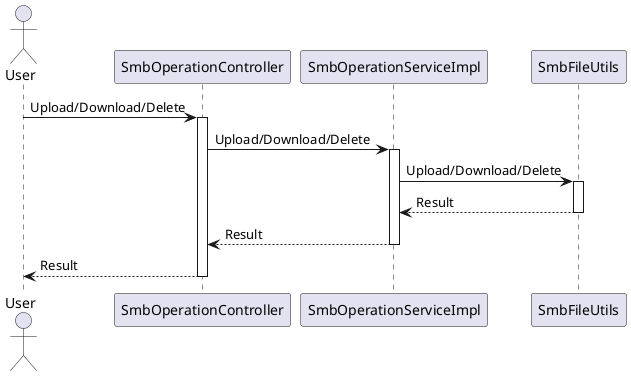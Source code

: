 @startuml

actor User

participant SmbOperationController
participant SmbOperationServiceImpl
participant SmbFileUtils

User -> SmbOperationController : Upload/Download/Delete
activate SmbOperationController

SmbOperationController -> SmbOperationServiceImpl : Upload/Download/Delete
activate SmbOperationServiceImpl

SmbOperationServiceImpl -> SmbFileUtils : Upload/Download/Delete
activate SmbFileUtils

SmbFileUtils --> SmbOperationServiceImpl : Result
deactivate SmbFileUtils

SmbOperationServiceImpl --> SmbOperationController : Result
deactivate SmbOperationServiceImpl

SmbOperationController --> User : Result
deactivate SmbOperationController

@enduml